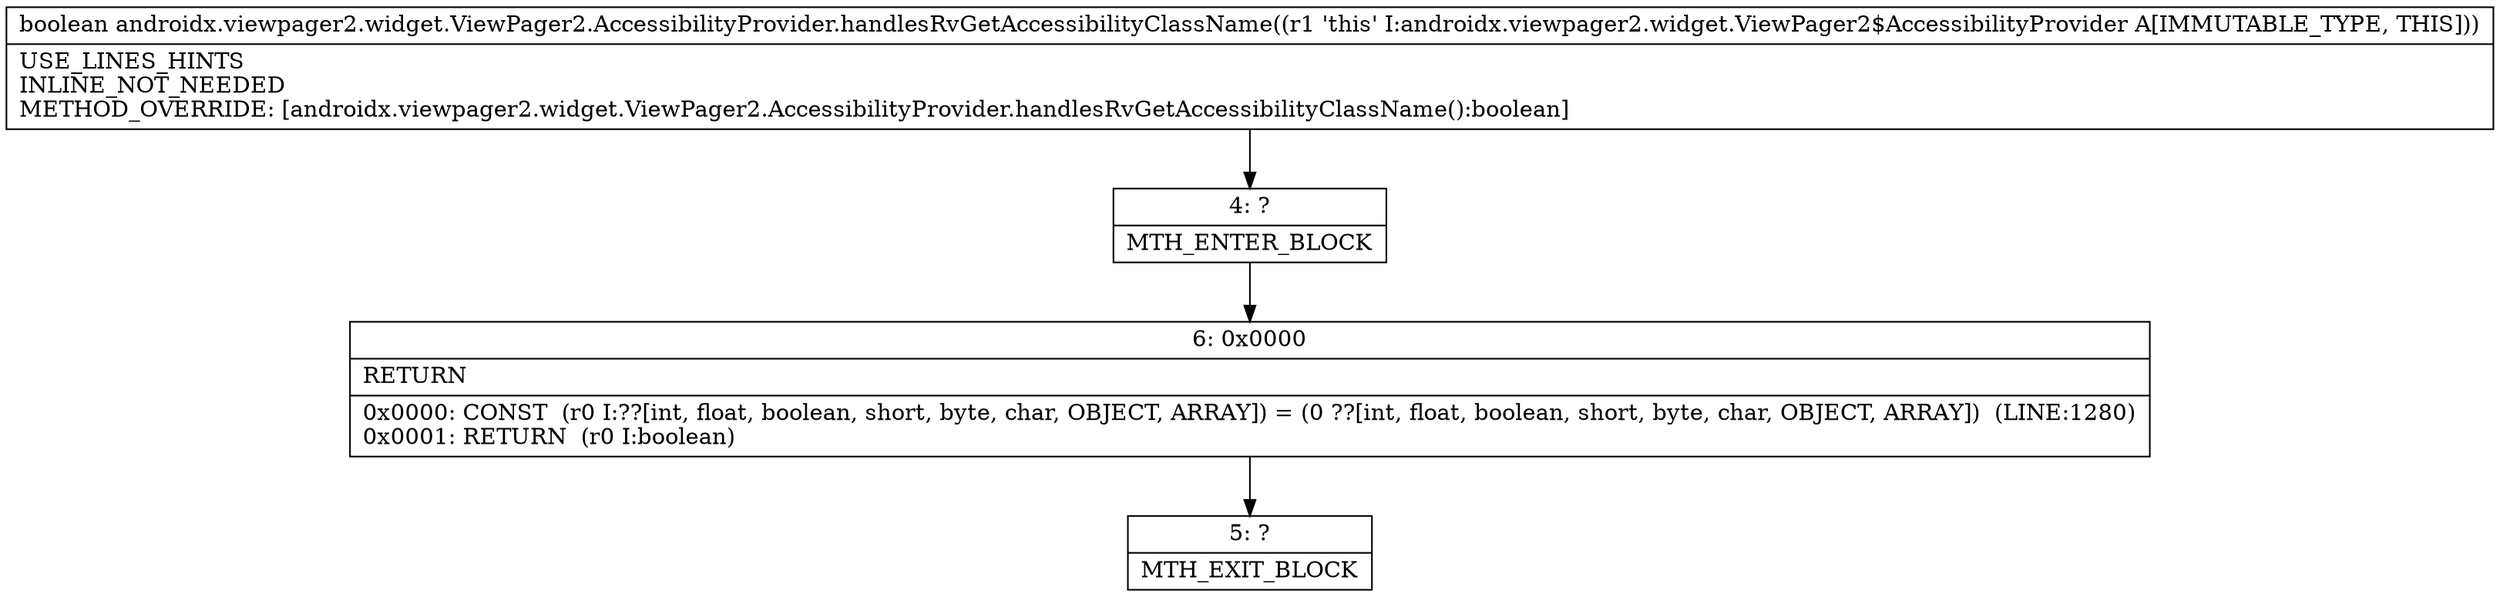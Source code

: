 digraph "CFG forandroidx.viewpager2.widget.ViewPager2.AccessibilityProvider.handlesRvGetAccessibilityClassName()Z" {
Node_4 [shape=record,label="{4\:\ ?|MTH_ENTER_BLOCK\l}"];
Node_6 [shape=record,label="{6\:\ 0x0000|RETURN\l|0x0000: CONST  (r0 I:??[int, float, boolean, short, byte, char, OBJECT, ARRAY]) = (0 ??[int, float, boolean, short, byte, char, OBJECT, ARRAY])  (LINE:1280)\l0x0001: RETURN  (r0 I:boolean) \l}"];
Node_5 [shape=record,label="{5\:\ ?|MTH_EXIT_BLOCK\l}"];
MethodNode[shape=record,label="{boolean androidx.viewpager2.widget.ViewPager2.AccessibilityProvider.handlesRvGetAccessibilityClassName((r1 'this' I:androidx.viewpager2.widget.ViewPager2$AccessibilityProvider A[IMMUTABLE_TYPE, THIS]))  | USE_LINES_HINTS\lINLINE_NOT_NEEDED\lMETHOD_OVERRIDE: [androidx.viewpager2.widget.ViewPager2.AccessibilityProvider.handlesRvGetAccessibilityClassName():boolean]\l}"];
MethodNode -> Node_4;Node_4 -> Node_6;
Node_6 -> Node_5;
}

